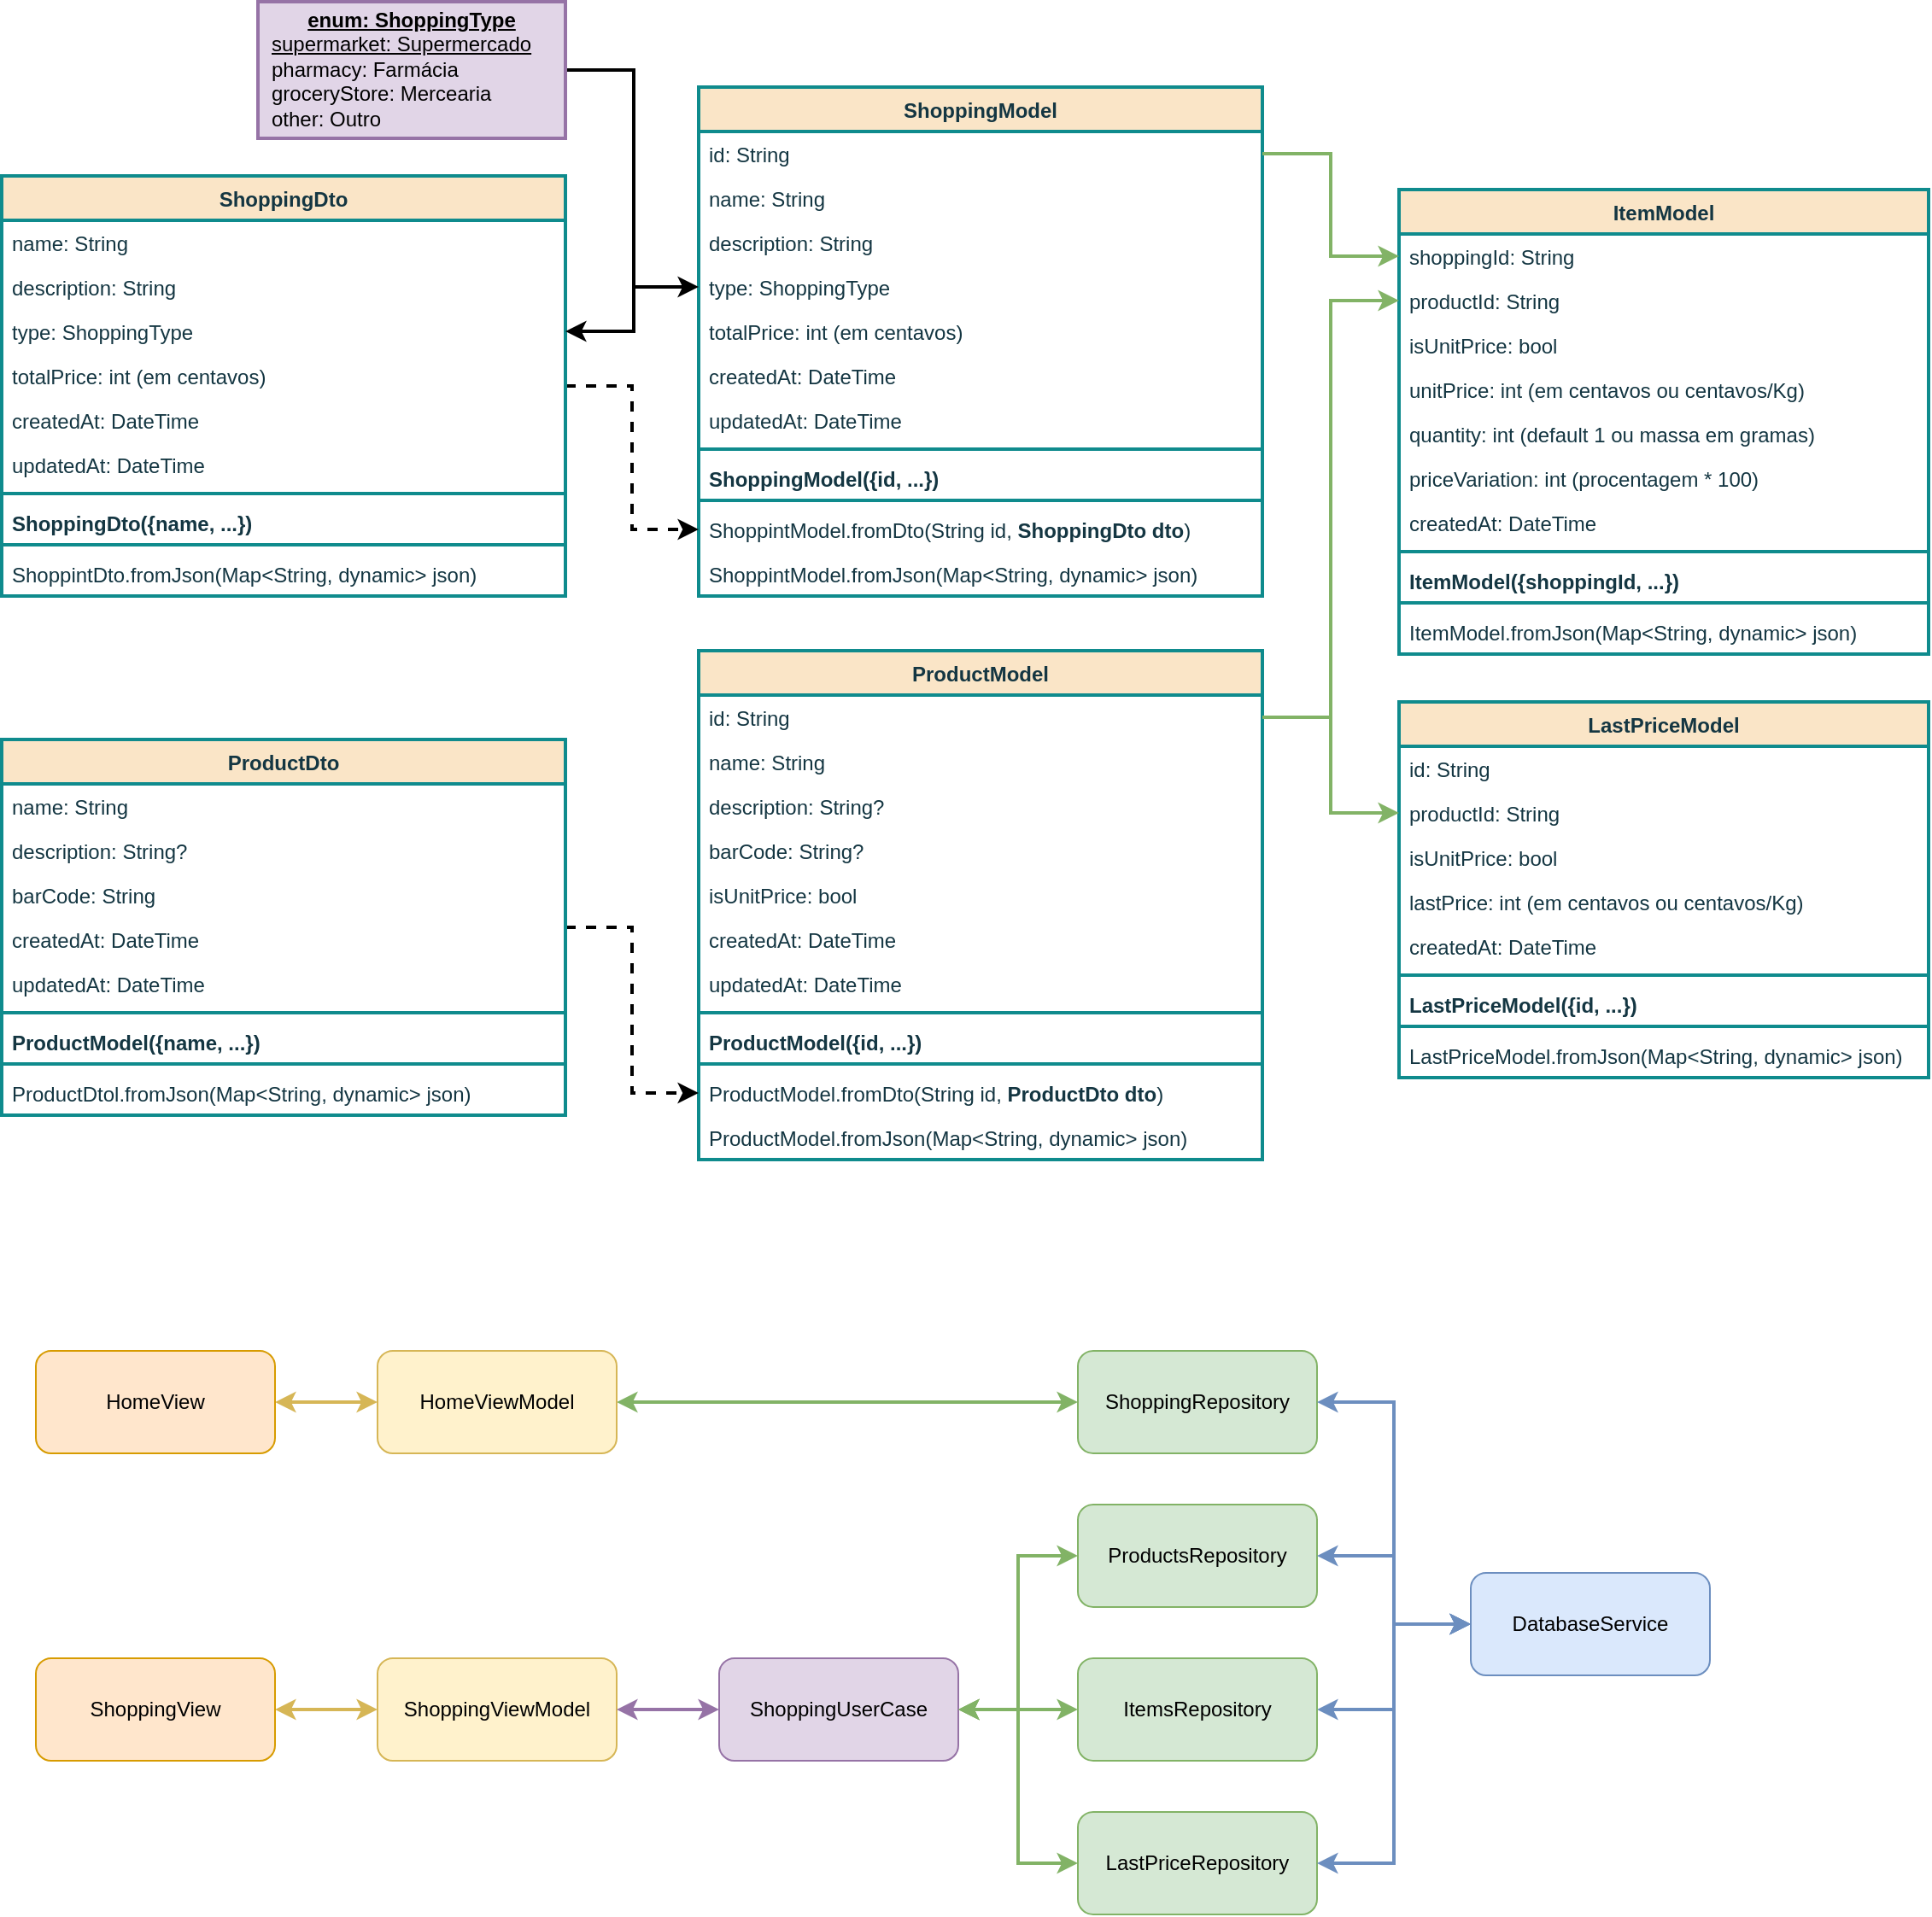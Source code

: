 <mxfile version="26.1.1">
  <diagram id="C5RBs43oDa-KdzZeNtuy" name="Page-1">
    <mxGraphModel dx="1301" dy="623" grid="1" gridSize="10" guides="1" tooltips="1" connect="1" arrows="1" fold="1" page="1" pageScale="1" pageWidth="2336" pageHeight="1654" math="0" shadow="0">
      <root>
        <mxCell id="WIyWlLk6GJQsqaUBKTNV-0" />
        <mxCell id="WIyWlLk6GJQsqaUBKTNV-1" parent="WIyWlLk6GJQsqaUBKTNV-0" />
        <mxCell id="yGnjX18Ffy-fiD3lzH0s-0" value="ShoppingModel" style="swimlane;fontStyle=1;align=center;verticalAlign=top;childLayout=stackLayout;horizontal=1;startSize=26;horizontalStack=0;resizeParent=1;resizeParentMax=0;resizeLast=0;collapsible=1;marginBottom=0;whiteSpace=wrap;html=1;labelBackgroundColor=none;fillColor=#FAE5C7;strokeColor=#0F8B8D;fontColor=#143642;strokeWidth=2;" parent="WIyWlLk6GJQsqaUBKTNV-1" vertex="1">
          <mxGeometry x="448" y="90" width="330" height="298" as="geometry">
            <mxRectangle x="400" y="280" width="120" height="30" as="alternateBounds" />
          </mxGeometry>
        </mxCell>
        <mxCell id="yGnjX18Ffy-fiD3lzH0s-1" value="id: String" style="text;strokeColor=none;fillColor=none;align=left;verticalAlign=top;spacingLeft=4;spacingRight=4;overflow=hidden;rotatable=0;points=[[0,0.5],[1,0.5]];portConstraint=eastwest;whiteSpace=wrap;html=1;labelBackgroundColor=none;fontColor=#143642;" parent="yGnjX18Ffy-fiD3lzH0s-0" vertex="1">
          <mxGeometry y="26" width="330" height="26" as="geometry" />
        </mxCell>
        <mxCell id="yGnjX18Ffy-fiD3lzH0s-2" value="name: String" style="text;strokeColor=none;fillColor=none;align=left;verticalAlign=top;spacingLeft=4;spacingRight=4;overflow=hidden;rotatable=0;points=[[0,0.5],[1,0.5]];portConstraint=eastwest;whiteSpace=wrap;html=1;labelBackgroundColor=none;fontColor=#143642;" parent="yGnjX18Ffy-fiD3lzH0s-0" vertex="1">
          <mxGeometry y="52" width="330" height="26" as="geometry" />
        </mxCell>
        <mxCell id="yGnjX18Ffy-fiD3lzH0s-3" value="description: String" style="text;strokeColor=none;fillColor=none;align=left;verticalAlign=top;spacingLeft=4;spacingRight=4;overflow=hidden;rotatable=0;points=[[0,0.5],[1,0.5]];portConstraint=eastwest;whiteSpace=wrap;html=1;labelBackgroundColor=none;fontColor=#143642;" parent="yGnjX18Ffy-fiD3lzH0s-0" vertex="1">
          <mxGeometry y="78" width="330" height="26" as="geometry" />
        </mxCell>
        <mxCell id="3fTQXvPOQ3stO39uD6o4-11" value="type: ShoppingType" style="text;strokeColor=none;fillColor=none;align=left;verticalAlign=top;spacingLeft=4;spacingRight=4;overflow=hidden;rotatable=0;points=[[0,0.5],[1,0.5]];portConstraint=eastwest;whiteSpace=wrap;html=1;labelBackgroundColor=none;fontColor=#143642;" parent="yGnjX18Ffy-fiD3lzH0s-0" vertex="1">
          <mxGeometry y="104" width="330" height="26" as="geometry" />
        </mxCell>
        <mxCell id="yGnjX18Ffy-fiD3lzH0s-14" value="totalPrice: int (em centavos)" style="text;strokeColor=none;fillColor=none;align=left;verticalAlign=top;spacingLeft=4;spacingRight=4;overflow=hidden;rotatable=0;points=[[0,0.5],[1,0.5]];portConstraint=eastwest;whiteSpace=wrap;html=1;labelBackgroundColor=none;fontColor=#143642;" parent="yGnjX18Ffy-fiD3lzH0s-0" vertex="1">
          <mxGeometry y="130" width="330" height="26" as="geometry" />
        </mxCell>
        <mxCell id="yGnjX18Ffy-fiD3lzH0s-15" value="createdAt: DateTime" style="text;strokeColor=none;fillColor=none;align=left;verticalAlign=top;spacingLeft=4;spacingRight=4;overflow=hidden;rotatable=0;points=[[0,0.5],[1,0.5]];portConstraint=eastwest;whiteSpace=wrap;html=1;labelBackgroundColor=none;fontColor=#143642;" parent="yGnjX18Ffy-fiD3lzH0s-0" vertex="1">
          <mxGeometry y="156" width="330" height="26" as="geometry" />
        </mxCell>
        <mxCell id="yGnjX18Ffy-fiD3lzH0s-13" value="updatedAt: DateTime" style="text;strokeColor=none;fillColor=none;align=left;verticalAlign=top;spacingLeft=4;spacingRight=4;overflow=hidden;rotatable=0;points=[[0,0.5],[1,0.5]];portConstraint=eastwest;whiteSpace=wrap;html=1;labelBackgroundColor=none;fontColor=#143642;" parent="yGnjX18Ffy-fiD3lzH0s-0" vertex="1">
          <mxGeometry y="182" width="330" height="26" as="geometry" />
        </mxCell>
        <mxCell id="yGnjX18Ffy-fiD3lzH0s-4" value="" style="line;strokeWidth=2;fillColor=none;align=left;verticalAlign=middle;spacingTop=-1;spacingLeft=3;spacingRight=3;rotatable=0;labelPosition=right;points=[];portConstraint=eastwest;strokeColor=#0F8B8D;labelBackgroundColor=none;fontColor=#143642;" parent="yGnjX18Ffy-fiD3lzH0s-0" vertex="1">
          <mxGeometry y="208" width="330" height="8" as="geometry" />
        </mxCell>
        <mxCell id="yGnjX18Ffy-fiD3lzH0s-5" value="ShoppingModel({id, ...})" style="text;strokeColor=none;fillColor=none;align=left;verticalAlign=top;spacingLeft=4;spacingRight=4;overflow=hidden;rotatable=0;points=[[0,0.5],[1,0.5]];portConstraint=eastwest;whiteSpace=wrap;html=1;labelBackgroundColor=none;fontColor=#143642;fontStyle=1" parent="yGnjX18Ffy-fiD3lzH0s-0" vertex="1">
          <mxGeometry y="216" width="330" height="22" as="geometry" />
        </mxCell>
        <mxCell id="3fTQXvPOQ3stO39uD6o4-16" value="" style="line;strokeWidth=2;fillColor=none;align=left;verticalAlign=middle;spacingTop=-1;spacingLeft=3;spacingRight=3;rotatable=0;labelPosition=right;points=[];portConstraint=eastwest;strokeColor=#0F8B8D;labelBackgroundColor=none;fontColor=#143642;" parent="yGnjX18Ffy-fiD3lzH0s-0" vertex="1">
          <mxGeometry y="238" width="330" height="8" as="geometry" />
        </mxCell>
        <mxCell id="3fTQXvPOQ3stO39uD6o4-15" value="ShoppintModel.fromDto(String id, &lt;b&gt;ShoppingDto dto&lt;/b&gt;)" style="text;strokeColor=none;fillColor=none;align=left;verticalAlign=top;spacingLeft=4;spacingRight=4;overflow=hidden;rotatable=0;points=[[0,0.5],[1,0.5]];portConstraint=eastwest;whiteSpace=wrap;html=1;labelBackgroundColor=none;fontColor=#143642;" parent="yGnjX18Ffy-fiD3lzH0s-0" vertex="1">
          <mxGeometry y="246" width="330" height="26" as="geometry" />
        </mxCell>
        <mxCell id="3fTQXvPOQ3stO39uD6o4-18" value="ShoppintModel.fromJson(Map&amp;lt;String, dynamic&amp;gt; json)" style="text;strokeColor=none;fillColor=none;align=left;verticalAlign=top;spacingLeft=4;spacingRight=4;overflow=hidden;rotatable=0;points=[[0,0.5],[1,0.5]];portConstraint=eastwest;whiteSpace=wrap;html=1;labelBackgroundColor=none;fontColor=#143642;" parent="yGnjX18Ffy-fiD3lzH0s-0" vertex="1">
          <mxGeometry y="272" width="330" height="26" as="geometry" />
        </mxCell>
        <mxCell id="yGnjX18Ffy-fiD3lzH0s-16" value="ProductModel" style="swimlane;fontStyle=1;align=center;verticalAlign=top;childLayout=stackLayout;horizontal=1;startSize=26;horizontalStack=0;resizeParent=1;resizeParentMax=0;resizeLast=0;collapsible=1;marginBottom=0;whiteSpace=wrap;html=1;labelBackgroundColor=none;fillColor=#FAE5C7;strokeColor=#0F8B8D;fontColor=#143642;strokeWidth=2;" parent="WIyWlLk6GJQsqaUBKTNV-1" vertex="1">
          <mxGeometry x="448" y="420" width="330" height="298" as="geometry">
            <mxRectangle x="400" y="280" width="120" height="30" as="alternateBounds" />
          </mxGeometry>
        </mxCell>
        <mxCell id="yGnjX18Ffy-fiD3lzH0s-17" value="id: String" style="text;strokeColor=none;fillColor=none;align=left;verticalAlign=top;spacingLeft=4;spacingRight=4;overflow=hidden;rotatable=0;points=[[0,0.5],[1,0.5]];portConstraint=eastwest;whiteSpace=wrap;html=1;labelBackgroundColor=none;fontColor=#143642;" parent="yGnjX18Ffy-fiD3lzH0s-16" vertex="1">
          <mxGeometry y="26" width="330" height="26" as="geometry" />
        </mxCell>
        <mxCell id="yGnjX18Ffy-fiD3lzH0s-18" value="name: String" style="text;strokeColor=none;fillColor=none;align=left;verticalAlign=top;spacingLeft=4;spacingRight=4;overflow=hidden;rotatable=0;points=[[0,0.5],[1,0.5]];portConstraint=eastwest;whiteSpace=wrap;html=1;labelBackgroundColor=none;fontColor=#143642;" parent="yGnjX18Ffy-fiD3lzH0s-16" vertex="1">
          <mxGeometry y="52" width="330" height="26" as="geometry" />
        </mxCell>
        <mxCell id="yGnjX18Ffy-fiD3lzH0s-25" value="description: String?" style="text;strokeColor=none;fillColor=none;align=left;verticalAlign=top;spacingLeft=4;spacingRight=4;overflow=hidden;rotatable=0;points=[[0,0.5],[1,0.5]];portConstraint=eastwest;whiteSpace=wrap;html=1;labelBackgroundColor=none;fontColor=#143642;" parent="yGnjX18Ffy-fiD3lzH0s-16" vertex="1">
          <mxGeometry y="78" width="330" height="26" as="geometry" />
        </mxCell>
        <mxCell id="yGnjX18Ffy-fiD3lzH0s-20" value="barCode: String?" style="text;strokeColor=none;fillColor=none;align=left;verticalAlign=top;spacingLeft=4;spacingRight=4;overflow=hidden;rotatable=0;points=[[0,0.5],[1,0.5]];portConstraint=eastwest;whiteSpace=wrap;html=1;labelBackgroundColor=none;fontColor=#143642;" parent="yGnjX18Ffy-fiD3lzH0s-16" vertex="1">
          <mxGeometry y="104" width="330" height="26" as="geometry" />
        </mxCell>
        <mxCell id="SM7ea6qoSSTbtUkmd5gZ-17" value="isUnitPrice: bool" style="text;strokeColor=none;fillColor=none;align=left;verticalAlign=top;spacingLeft=4;spacingRight=4;overflow=hidden;rotatable=0;points=[[0,0.5],[1,0.5]];portConstraint=eastwest;whiteSpace=wrap;html=1;labelBackgroundColor=none;fontColor=#143642;" vertex="1" parent="yGnjX18Ffy-fiD3lzH0s-16">
          <mxGeometry y="130" width="330" height="26" as="geometry" />
        </mxCell>
        <mxCell id="yGnjX18Ffy-fiD3lzH0s-21" value="createdAt: DateTime" style="text;strokeColor=none;fillColor=none;align=left;verticalAlign=top;spacingLeft=4;spacingRight=4;overflow=hidden;rotatable=0;points=[[0,0.5],[1,0.5]];portConstraint=eastwest;whiteSpace=wrap;html=1;labelBackgroundColor=none;fontColor=#143642;" parent="yGnjX18Ffy-fiD3lzH0s-16" vertex="1">
          <mxGeometry y="156" width="330" height="26" as="geometry" />
        </mxCell>
        <mxCell id="yGnjX18Ffy-fiD3lzH0s-22" value="updatedAt: DateTime" style="text;strokeColor=none;fillColor=none;align=left;verticalAlign=top;spacingLeft=4;spacingRight=4;overflow=hidden;rotatable=0;points=[[0,0.5],[1,0.5]];portConstraint=eastwest;whiteSpace=wrap;html=1;labelBackgroundColor=none;fontColor=#143642;" parent="yGnjX18Ffy-fiD3lzH0s-16" vertex="1">
          <mxGeometry y="182" width="330" height="26" as="geometry" />
        </mxCell>
        <mxCell id="yGnjX18Ffy-fiD3lzH0s-23" value="" style="line;strokeWidth=2;fillColor=none;align=left;verticalAlign=middle;spacingTop=-1;spacingLeft=3;spacingRight=3;rotatable=0;labelPosition=right;points=[];portConstraint=eastwest;strokeColor=#0F8B8D;labelBackgroundColor=none;fontColor=#143642;" parent="yGnjX18Ffy-fiD3lzH0s-16" vertex="1">
          <mxGeometry y="208" width="330" height="8" as="geometry" />
        </mxCell>
        <mxCell id="yGnjX18Ffy-fiD3lzH0s-24" value="ProductModel({id, ...})" style="text;strokeColor=none;fillColor=none;align=left;verticalAlign=top;spacingLeft=4;spacingRight=4;overflow=hidden;rotatable=0;points=[[0,0.5],[1,0.5]];portConstraint=eastwest;whiteSpace=wrap;html=1;labelBackgroundColor=none;fontColor=#143642;fontStyle=1" parent="yGnjX18Ffy-fiD3lzH0s-16" vertex="1">
          <mxGeometry y="216" width="330" height="22" as="geometry" />
        </mxCell>
        <mxCell id="3fTQXvPOQ3stO39uD6o4-21" value="" style="line;strokeWidth=2;fillColor=none;align=left;verticalAlign=middle;spacingTop=-1;spacingLeft=3;spacingRight=3;rotatable=0;labelPosition=right;points=[];portConstraint=eastwest;strokeColor=#0F8B8D;labelBackgroundColor=none;fontColor=#143642;" parent="yGnjX18Ffy-fiD3lzH0s-16" vertex="1">
          <mxGeometry y="238" width="330" height="8" as="geometry" />
        </mxCell>
        <mxCell id="3fTQXvPOQ3stO39uD6o4-24" value="ProductModel.fromDto(String id, &lt;b&gt;ProductDto dto&lt;/b&gt;)" style="text;strokeColor=none;fillColor=none;align=left;verticalAlign=top;spacingLeft=4;spacingRight=4;overflow=hidden;rotatable=0;points=[[0,0.5],[1,0.5]];portConstraint=eastwest;whiteSpace=wrap;html=1;labelBackgroundColor=none;fontColor=#143642;" parent="yGnjX18Ffy-fiD3lzH0s-16" vertex="1">
          <mxGeometry y="246" width="330" height="26" as="geometry" />
        </mxCell>
        <mxCell id="3fTQXvPOQ3stO39uD6o4-23" value="ProductModel.fromJson(Map&amp;lt;String, dynamic&amp;gt; json)" style="text;strokeColor=none;fillColor=none;align=left;verticalAlign=top;spacingLeft=4;spacingRight=4;overflow=hidden;rotatable=0;points=[[0,0.5],[1,0.5]];portConstraint=eastwest;whiteSpace=wrap;html=1;labelBackgroundColor=none;fontColor=#143642;" parent="yGnjX18Ffy-fiD3lzH0s-16" vertex="1">
          <mxGeometry y="272" width="330" height="26" as="geometry" />
        </mxCell>
        <mxCell id="yGnjX18Ffy-fiD3lzH0s-33" style="edgeStyle=orthogonalEdgeStyle;rounded=0;orthogonalLoop=1;jettySize=auto;html=1;exitX=0;exitY=0.5;exitDx=0;exitDy=0;startArrow=classic;startFill=1;strokeWidth=2;fillColor=#d5e8d4;strokeColor=#82b366;" parent="WIyWlLk6GJQsqaUBKTNV-1" source="yGnjX18Ffy-fiD3lzH0s-28" target="yGnjX18Ffy-fiD3lzH0s-31" edge="1">
          <mxGeometry relative="1" as="geometry" />
        </mxCell>
        <mxCell id="yGnjX18Ffy-fiD3lzH0s-28" value="ShoppingRepository" style="rounded=1;whiteSpace=wrap;html=1;fillColor=#d5e8d4;strokeColor=#82b366;" parent="WIyWlLk6GJQsqaUBKTNV-1" vertex="1">
          <mxGeometry x="670" y="830" width="140" height="60" as="geometry" />
        </mxCell>
        <mxCell id="yGnjX18Ffy-fiD3lzH0s-30" style="edgeStyle=orthogonalEdgeStyle;rounded=0;orthogonalLoop=1;jettySize=auto;html=1;exitX=0;exitY=0.5;exitDx=0;exitDy=0;strokeWidth=2;fillColor=#dae8fc;strokeColor=#6c8ebf;startArrow=classic;startFill=1;entryX=1;entryY=0.5;entryDx=0;entryDy=0;" parent="WIyWlLk6GJQsqaUBKTNV-1" source="yGnjX18Ffy-fiD3lzH0s-29" target="yGnjX18Ffy-fiD3lzH0s-28" edge="1">
          <mxGeometry relative="1" as="geometry" />
        </mxCell>
        <mxCell id="yGnjX18Ffy-fiD3lzH0s-29" value="DatabaseService" style="rounded=1;whiteSpace=wrap;html=1;fillColor=#dae8fc;strokeColor=#6c8ebf;" parent="WIyWlLk6GJQsqaUBKTNV-1" vertex="1">
          <mxGeometry x="900" y="960" width="140" height="60" as="geometry" />
        </mxCell>
        <mxCell id="yGnjX18Ffy-fiD3lzH0s-34" style="edgeStyle=orthogonalEdgeStyle;rounded=0;orthogonalLoop=1;jettySize=auto;html=1;entryX=1;entryY=0.5;entryDx=0;entryDy=0;fillColor=#fff2cc;strokeColor=#d6b656;startArrow=classic;startFill=1;strokeWidth=2;" parent="WIyWlLk6GJQsqaUBKTNV-1" source="yGnjX18Ffy-fiD3lzH0s-31" target="yGnjX18Ffy-fiD3lzH0s-32" edge="1">
          <mxGeometry relative="1" as="geometry" />
        </mxCell>
        <mxCell id="yGnjX18Ffy-fiD3lzH0s-31" value="HomeViewModel" style="rounded=1;whiteSpace=wrap;html=1;fillColor=#fff2cc;strokeColor=#d6b656;" parent="WIyWlLk6GJQsqaUBKTNV-1" vertex="1">
          <mxGeometry x="260" y="830" width="140" height="60" as="geometry" />
        </mxCell>
        <mxCell id="yGnjX18Ffy-fiD3lzH0s-32" value="HomeView" style="rounded=1;whiteSpace=wrap;html=1;fillColor=#ffe6cc;strokeColor=#d79b00;" parent="WIyWlLk6GJQsqaUBKTNV-1" vertex="1">
          <mxGeometry x="60" y="830" width="140" height="60" as="geometry" />
        </mxCell>
        <mxCell id="3fTQXvPOQ3stO39uD6o4-38" style="edgeStyle=orthogonalEdgeStyle;rounded=0;orthogonalLoop=1;jettySize=auto;html=1;entryX=0;entryY=0.5;entryDx=0;entryDy=0;strokeWidth=2;dashed=1;" parent="WIyWlLk6GJQsqaUBKTNV-1" source="3fTQXvPOQ3stO39uD6o4-0" target="3fTQXvPOQ3stO39uD6o4-15" edge="1">
          <mxGeometry relative="1" as="geometry" />
        </mxCell>
        <mxCell id="3fTQXvPOQ3stO39uD6o4-0" value="ShoppingDto" style="swimlane;fontStyle=1;align=center;verticalAlign=top;childLayout=stackLayout;horizontal=1;startSize=26;horizontalStack=0;resizeParent=1;resizeParentMax=0;resizeLast=0;collapsible=1;marginBottom=0;whiteSpace=wrap;html=1;labelBackgroundColor=none;fillColor=#FAE5C7;strokeColor=#0F8B8D;fontColor=#143642;strokeWidth=2;" parent="WIyWlLk6GJQsqaUBKTNV-1" vertex="1">
          <mxGeometry x="40" y="142" width="330" height="246" as="geometry">
            <mxRectangle x="400" y="280" width="120" height="30" as="alternateBounds" />
          </mxGeometry>
        </mxCell>
        <mxCell id="3fTQXvPOQ3stO39uD6o4-2" value="name: String" style="text;strokeColor=none;fillColor=none;align=left;verticalAlign=top;spacingLeft=4;spacingRight=4;overflow=hidden;rotatable=0;points=[[0,0.5],[1,0.5]];portConstraint=eastwest;whiteSpace=wrap;html=1;labelBackgroundColor=none;fontColor=#143642;" parent="3fTQXvPOQ3stO39uD6o4-0" vertex="1">
          <mxGeometry y="26" width="330" height="26" as="geometry" />
        </mxCell>
        <mxCell id="3fTQXvPOQ3stO39uD6o4-3" value="description: String" style="text;strokeColor=none;fillColor=none;align=left;verticalAlign=top;spacingLeft=4;spacingRight=4;overflow=hidden;rotatable=0;points=[[0,0.5],[1,0.5]];portConstraint=eastwest;whiteSpace=wrap;html=1;labelBackgroundColor=none;fontColor=#143642;" parent="3fTQXvPOQ3stO39uD6o4-0" vertex="1">
          <mxGeometry y="52" width="330" height="26" as="geometry" />
        </mxCell>
        <mxCell id="3fTQXvPOQ3stO39uD6o4-12" value="type: ShoppingType" style="text;strokeColor=none;fillColor=none;align=left;verticalAlign=top;spacingLeft=4;spacingRight=4;overflow=hidden;rotatable=0;points=[[0,0.5],[1,0.5]];portConstraint=eastwest;whiteSpace=wrap;html=1;labelBackgroundColor=none;fontColor=#143642;" parent="3fTQXvPOQ3stO39uD6o4-0" vertex="1">
          <mxGeometry y="78" width="330" height="26" as="geometry" />
        </mxCell>
        <mxCell id="3fTQXvPOQ3stO39uD6o4-4" value="totalPrice: int (em centavos)" style="text;strokeColor=none;fillColor=none;align=left;verticalAlign=top;spacingLeft=4;spacingRight=4;overflow=hidden;rotatable=0;points=[[0,0.5],[1,0.5]];portConstraint=eastwest;whiteSpace=wrap;html=1;labelBackgroundColor=none;fontColor=#143642;" parent="3fTQXvPOQ3stO39uD6o4-0" vertex="1">
          <mxGeometry y="104" width="330" height="26" as="geometry" />
        </mxCell>
        <mxCell id="3fTQXvPOQ3stO39uD6o4-5" value="createdAt: DateTime" style="text;strokeColor=none;fillColor=none;align=left;verticalAlign=top;spacingLeft=4;spacingRight=4;overflow=hidden;rotatable=0;points=[[0,0.5],[1,0.5]];portConstraint=eastwest;whiteSpace=wrap;html=1;labelBackgroundColor=none;fontColor=#143642;" parent="3fTQXvPOQ3stO39uD6o4-0" vertex="1">
          <mxGeometry y="130" width="330" height="26" as="geometry" />
        </mxCell>
        <mxCell id="3fTQXvPOQ3stO39uD6o4-6" value="updatedAt: DateTime" style="text;strokeColor=none;fillColor=none;align=left;verticalAlign=top;spacingLeft=4;spacingRight=4;overflow=hidden;rotatable=0;points=[[0,0.5],[1,0.5]];portConstraint=eastwest;whiteSpace=wrap;html=1;labelBackgroundColor=none;fontColor=#143642;" parent="3fTQXvPOQ3stO39uD6o4-0" vertex="1">
          <mxGeometry y="156" width="330" height="26" as="geometry" />
        </mxCell>
        <mxCell id="3fTQXvPOQ3stO39uD6o4-7" value="" style="line;strokeWidth=2;fillColor=none;align=left;verticalAlign=middle;spacingTop=-1;spacingLeft=3;spacingRight=3;rotatable=0;labelPosition=right;points=[];portConstraint=eastwest;strokeColor=#0F8B8D;labelBackgroundColor=none;fontColor=#143642;" parent="3fTQXvPOQ3stO39uD6o4-0" vertex="1">
          <mxGeometry y="182" width="330" height="8" as="geometry" />
        </mxCell>
        <mxCell id="3fTQXvPOQ3stO39uD6o4-8" value="ShoppingDto({name, ...})" style="text;strokeColor=none;fillColor=none;align=left;verticalAlign=top;spacingLeft=4;spacingRight=4;overflow=hidden;rotatable=0;points=[[0,0.5],[1,0.5]];portConstraint=eastwest;whiteSpace=wrap;html=1;labelBackgroundColor=none;fontColor=#143642;fontStyle=1" parent="3fTQXvPOQ3stO39uD6o4-0" vertex="1">
          <mxGeometry y="190" width="330" height="22" as="geometry" />
        </mxCell>
        <mxCell id="3fTQXvPOQ3stO39uD6o4-20" value="" style="line;strokeWidth=2;fillColor=none;align=left;verticalAlign=middle;spacingTop=-1;spacingLeft=3;spacingRight=3;rotatable=0;labelPosition=right;points=[];portConstraint=eastwest;strokeColor=#0F8B8D;labelBackgroundColor=none;fontColor=#143642;" parent="3fTQXvPOQ3stO39uD6o4-0" vertex="1">
          <mxGeometry y="212" width="330" height="8" as="geometry" />
        </mxCell>
        <mxCell id="3fTQXvPOQ3stO39uD6o4-19" value="ShoppintDto.fromJson(Map&amp;lt;String, dynamic&amp;gt; json)" style="text;strokeColor=none;fillColor=none;align=left;verticalAlign=top;spacingLeft=4;spacingRight=4;overflow=hidden;rotatable=0;points=[[0,0.5],[1,0.5]];portConstraint=eastwest;whiteSpace=wrap;html=1;labelBackgroundColor=none;fontColor=#143642;" parent="3fTQXvPOQ3stO39uD6o4-0" vertex="1">
          <mxGeometry y="220" width="330" height="26" as="geometry" />
        </mxCell>
        <mxCell id="3fTQXvPOQ3stO39uD6o4-13" style="edgeStyle=orthogonalEdgeStyle;rounded=0;orthogonalLoop=1;jettySize=auto;html=1;strokeWidth=2;exitX=1;exitY=0.5;exitDx=0;exitDy=0;" parent="WIyWlLk6GJQsqaUBKTNV-1" source="3fTQXvPOQ3stO39uD6o4-10" target="3fTQXvPOQ3stO39uD6o4-11" edge="1">
          <mxGeometry relative="1" as="geometry">
            <Array as="points">
              <mxPoint x="410" y="80" />
              <mxPoint x="410" y="207" />
            </Array>
          </mxGeometry>
        </mxCell>
        <mxCell id="3fTQXvPOQ3stO39uD6o4-14" style="edgeStyle=orthogonalEdgeStyle;rounded=0;orthogonalLoop=1;jettySize=auto;html=1;exitX=1;exitY=0.5;exitDx=0;exitDy=0;strokeWidth=2;" parent="WIyWlLk6GJQsqaUBKTNV-1" source="3fTQXvPOQ3stO39uD6o4-10" target="3fTQXvPOQ3stO39uD6o4-12" edge="1">
          <mxGeometry relative="1" as="geometry">
            <Array as="points">
              <mxPoint x="410" y="80" />
              <mxPoint x="410" y="233" />
            </Array>
          </mxGeometry>
        </mxCell>
        <mxCell id="3fTQXvPOQ3stO39uD6o4-10" value="&lt;p style=&quot;margin:0px;margin-top:4px;text-align:center;text-decoration:underline;&quot;&gt;&lt;b&gt;enum: ShoppingType&lt;/b&gt;&lt;/p&gt;&lt;p style=&quot;margin:0px;margin-left:8px;&quot;&gt;&lt;u style=&quot;background-color: transparent; color: light-dark(rgb(0, 0, 0), rgb(255, 255, 255));&quot;&gt;supermarket: Supermercado&lt;/u&gt;&lt;/p&gt;&lt;p style=&quot;margin:0px;margin-left:8px;&quot;&gt;pharmacy: Farmácia&lt;/p&gt;&lt;p style=&quot;margin:0px;margin-left:8px;&quot;&gt;groceryStore: Mercearia&lt;/p&gt;&lt;p style=&quot;margin:0px;margin-left:8px;&quot;&gt;other: Outro&lt;/p&gt;" style="verticalAlign=top;align=left;overflow=fill;html=1;whiteSpace=wrap;fillColor=#e1d5e7;strokeColor=#9673a6;strokeWidth=2;" parent="WIyWlLk6GJQsqaUBKTNV-1" vertex="1">
          <mxGeometry x="190" y="40" width="180" height="80" as="geometry" />
        </mxCell>
        <mxCell id="3fTQXvPOQ3stO39uD6o4-37" style="edgeStyle=orthogonalEdgeStyle;rounded=0;orthogonalLoop=1;jettySize=auto;html=1;entryX=0;entryY=0.5;entryDx=0;entryDy=0;strokeWidth=2;dashed=1;" parent="WIyWlLk6GJQsqaUBKTNV-1" source="3fTQXvPOQ3stO39uD6o4-25" target="3fTQXvPOQ3stO39uD6o4-24" edge="1">
          <mxGeometry relative="1" as="geometry" />
        </mxCell>
        <mxCell id="3fTQXvPOQ3stO39uD6o4-25" value="ProductDto" style="swimlane;fontStyle=1;align=center;verticalAlign=top;childLayout=stackLayout;horizontal=1;startSize=26;horizontalStack=0;resizeParent=1;resizeParentMax=0;resizeLast=0;collapsible=1;marginBottom=0;whiteSpace=wrap;html=1;labelBackgroundColor=none;fillColor=#FAE5C7;strokeColor=#0F8B8D;fontColor=#143642;strokeWidth=2;" parent="WIyWlLk6GJQsqaUBKTNV-1" vertex="1">
          <mxGeometry x="40" y="472" width="330" height="220" as="geometry">
            <mxRectangle x="400" y="280" width="120" height="30" as="alternateBounds" />
          </mxGeometry>
        </mxCell>
        <mxCell id="3fTQXvPOQ3stO39uD6o4-27" value="name: String" style="text;strokeColor=none;fillColor=none;align=left;verticalAlign=top;spacingLeft=4;spacingRight=4;overflow=hidden;rotatable=0;points=[[0,0.5],[1,0.5]];portConstraint=eastwest;whiteSpace=wrap;html=1;labelBackgroundColor=none;fontColor=#143642;" parent="3fTQXvPOQ3stO39uD6o4-25" vertex="1">
          <mxGeometry y="26" width="330" height="26" as="geometry" />
        </mxCell>
        <mxCell id="3fTQXvPOQ3stO39uD6o4-28" value="description: String?" style="text;strokeColor=none;fillColor=none;align=left;verticalAlign=top;spacingLeft=4;spacingRight=4;overflow=hidden;rotatable=0;points=[[0,0.5],[1,0.5]];portConstraint=eastwest;whiteSpace=wrap;html=1;labelBackgroundColor=none;fontColor=#143642;" parent="3fTQXvPOQ3stO39uD6o4-25" vertex="1">
          <mxGeometry y="52" width="330" height="26" as="geometry" />
        </mxCell>
        <mxCell id="3fTQXvPOQ3stO39uD6o4-29" value="barCode: String" style="text;strokeColor=none;fillColor=none;align=left;verticalAlign=top;spacingLeft=4;spacingRight=4;overflow=hidden;rotatable=0;points=[[0,0.5],[1,0.5]];portConstraint=eastwest;whiteSpace=wrap;html=1;labelBackgroundColor=none;fontColor=#143642;" parent="3fTQXvPOQ3stO39uD6o4-25" vertex="1">
          <mxGeometry y="78" width="330" height="26" as="geometry" />
        </mxCell>
        <mxCell id="3fTQXvPOQ3stO39uD6o4-30" value="createdAt: DateTime" style="text;strokeColor=none;fillColor=none;align=left;verticalAlign=top;spacingLeft=4;spacingRight=4;overflow=hidden;rotatable=0;points=[[0,0.5],[1,0.5]];portConstraint=eastwest;whiteSpace=wrap;html=1;labelBackgroundColor=none;fontColor=#143642;" parent="3fTQXvPOQ3stO39uD6o4-25" vertex="1">
          <mxGeometry y="104" width="330" height="26" as="geometry" />
        </mxCell>
        <mxCell id="3fTQXvPOQ3stO39uD6o4-31" value="updatedAt: DateTime" style="text;strokeColor=none;fillColor=none;align=left;verticalAlign=top;spacingLeft=4;spacingRight=4;overflow=hidden;rotatable=0;points=[[0,0.5],[1,0.5]];portConstraint=eastwest;whiteSpace=wrap;html=1;labelBackgroundColor=none;fontColor=#143642;" parent="3fTQXvPOQ3stO39uD6o4-25" vertex="1">
          <mxGeometry y="130" width="330" height="26" as="geometry" />
        </mxCell>
        <mxCell id="3fTQXvPOQ3stO39uD6o4-32" value="" style="line;strokeWidth=2;fillColor=none;align=left;verticalAlign=middle;spacingTop=-1;spacingLeft=3;spacingRight=3;rotatable=0;labelPosition=right;points=[];portConstraint=eastwest;strokeColor=#0F8B8D;labelBackgroundColor=none;fontColor=#143642;" parent="3fTQXvPOQ3stO39uD6o4-25" vertex="1">
          <mxGeometry y="156" width="330" height="8" as="geometry" />
        </mxCell>
        <mxCell id="3fTQXvPOQ3stO39uD6o4-33" value="ProductModel({name, ...})" style="text;strokeColor=none;fillColor=none;align=left;verticalAlign=top;spacingLeft=4;spacingRight=4;overflow=hidden;rotatable=0;points=[[0,0.5],[1,0.5]];portConstraint=eastwest;whiteSpace=wrap;html=1;labelBackgroundColor=none;fontColor=#143642;fontStyle=1" parent="3fTQXvPOQ3stO39uD6o4-25" vertex="1">
          <mxGeometry y="164" width="330" height="22" as="geometry" />
        </mxCell>
        <mxCell id="3fTQXvPOQ3stO39uD6o4-34" value="" style="line;strokeWidth=2;fillColor=none;align=left;verticalAlign=middle;spacingTop=-1;spacingLeft=3;spacingRight=3;rotatable=0;labelPosition=right;points=[];portConstraint=eastwest;strokeColor=#0F8B8D;labelBackgroundColor=none;fontColor=#143642;" parent="3fTQXvPOQ3stO39uD6o4-25" vertex="1">
          <mxGeometry y="186" width="330" height="8" as="geometry" />
        </mxCell>
        <mxCell id="3fTQXvPOQ3stO39uD6o4-36" value="ProductDtol.fromJson(Map&amp;lt;String, dynamic&amp;gt; json)" style="text;strokeColor=none;fillColor=none;align=left;verticalAlign=top;spacingLeft=4;spacingRight=4;overflow=hidden;rotatable=0;points=[[0,0.5],[1,0.5]];portConstraint=eastwest;whiteSpace=wrap;html=1;labelBackgroundColor=none;fontColor=#143642;" parent="3fTQXvPOQ3stO39uD6o4-25" vertex="1">
          <mxGeometry y="194" width="330" height="26" as="geometry" />
        </mxCell>
        <mxCell id="3fTQXvPOQ3stO39uD6o4-39" value="ItemModel" style="swimlane;fontStyle=1;align=center;verticalAlign=top;childLayout=stackLayout;horizontal=1;startSize=26;horizontalStack=0;resizeParent=1;resizeParentMax=0;resizeLast=0;collapsible=1;marginBottom=0;whiteSpace=wrap;html=1;labelBackgroundColor=none;fillColor=#FAE5C7;strokeColor=#0F8B8D;fontColor=#143642;strokeWidth=2;" parent="WIyWlLk6GJQsqaUBKTNV-1" vertex="1">
          <mxGeometry x="858" y="150" width="310" height="272" as="geometry">
            <mxRectangle x="400" y="280" width="120" height="30" as="alternateBounds" />
          </mxGeometry>
        </mxCell>
        <mxCell id="3fTQXvPOQ3stO39uD6o4-41" value="shoppingId: String" style="text;strokeColor=none;fillColor=none;align=left;verticalAlign=top;spacingLeft=4;spacingRight=4;overflow=hidden;rotatable=0;points=[[0,0.5],[1,0.5]];portConstraint=eastwest;whiteSpace=wrap;html=1;labelBackgroundColor=none;fontColor=#143642;" parent="3fTQXvPOQ3stO39uD6o4-39" vertex="1">
          <mxGeometry y="26" width="310" height="26" as="geometry" />
        </mxCell>
        <mxCell id="3fTQXvPOQ3stO39uD6o4-40" value="productId: String" style="text;strokeColor=none;fillColor=none;align=left;verticalAlign=top;spacingLeft=4;spacingRight=4;overflow=hidden;rotatable=0;points=[[0,0.5],[1,0.5]];portConstraint=eastwest;whiteSpace=wrap;html=1;labelBackgroundColor=none;fontColor=#143642;" parent="3fTQXvPOQ3stO39uD6o4-39" vertex="1">
          <mxGeometry y="52" width="310" height="26" as="geometry" />
        </mxCell>
        <mxCell id="SM7ea6qoSSTbtUkmd5gZ-0" value="isUnitPrice: bool" style="text;strokeColor=none;fillColor=none;align=left;verticalAlign=top;spacingLeft=4;spacingRight=4;overflow=hidden;rotatable=0;points=[[0,0.5],[1,0.5]];portConstraint=eastwest;whiteSpace=wrap;html=1;labelBackgroundColor=none;fontColor=#143642;" vertex="1" parent="3fTQXvPOQ3stO39uD6o4-39">
          <mxGeometry y="78" width="310" height="26" as="geometry" />
        </mxCell>
        <mxCell id="3fTQXvPOQ3stO39uD6o4-44" value="unitPrice: int (em centavos ou centavos/Kg)" style="text;strokeColor=none;fillColor=none;align=left;verticalAlign=top;spacingLeft=4;spacingRight=4;overflow=hidden;rotatable=0;points=[[0,0.5],[1,0.5]];portConstraint=eastwest;whiteSpace=wrap;html=1;labelBackgroundColor=none;fontColor=#143642;" parent="3fTQXvPOQ3stO39uD6o4-39" vertex="1">
          <mxGeometry y="104" width="310" height="26" as="geometry" />
        </mxCell>
        <mxCell id="3fTQXvPOQ3stO39uD6o4-45" value="quantity: int (default 1 ou massa em gramas)" style="text;strokeColor=none;fillColor=none;align=left;verticalAlign=top;spacingLeft=4;spacingRight=4;overflow=hidden;rotatable=0;points=[[0,0.5],[1,0.5]];portConstraint=eastwest;whiteSpace=wrap;html=1;labelBackgroundColor=none;fontColor=#143642;" parent="3fTQXvPOQ3stO39uD6o4-39" vertex="1">
          <mxGeometry y="130" width="310" height="26" as="geometry" />
        </mxCell>
        <mxCell id="SM7ea6qoSSTbtUkmd5gZ-18" value="priceVariation: int (procentagem * 100)" style="text;strokeColor=none;fillColor=none;align=left;verticalAlign=top;spacingLeft=4;spacingRight=4;overflow=hidden;rotatable=0;points=[[0,0.5],[1,0.5]];portConstraint=eastwest;whiteSpace=wrap;html=1;labelBackgroundColor=none;fontColor=#143642;" vertex="1" parent="3fTQXvPOQ3stO39uD6o4-39">
          <mxGeometry y="156" width="310" height="26" as="geometry" />
        </mxCell>
        <mxCell id="SM7ea6qoSSTbtUkmd5gZ-16" value="createdAt: DateTime" style="text;strokeColor=none;fillColor=none;align=left;verticalAlign=top;spacingLeft=4;spacingRight=4;overflow=hidden;rotatable=0;points=[[0,0.5],[1,0.5]];portConstraint=eastwest;whiteSpace=wrap;html=1;labelBackgroundColor=none;fontColor=#143642;" vertex="1" parent="3fTQXvPOQ3stO39uD6o4-39">
          <mxGeometry y="182" width="310" height="26" as="geometry" />
        </mxCell>
        <mxCell id="3fTQXvPOQ3stO39uD6o4-47" value="" style="line;strokeWidth=2;fillColor=none;align=left;verticalAlign=middle;spacingTop=-1;spacingLeft=3;spacingRight=3;rotatable=0;labelPosition=right;points=[];portConstraint=eastwest;strokeColor=#0F8B8D;labelBackgroundColor=none;fontColor=#143642;" parent="3fTQXvPOQ3stO39uD6o4-39" vertex="1">
          <mxGeometry y="208" width="310" height="8" as="geometry" />
        </mxCell>
        <mxCell id="3fTQXvPOQ3stO39uD6o4-48" value="ItemModel({shoppingId, ...})" style="text;strokeColor=none;fillColor=none;align=left;verticalAlign=top;spacingLeft=4;spacingRight=4;overflow=hidden;rotatable=0;points=[[0,0.5],[1,0.5]];portConstraint=eastwest;whiteSpace=wrap;html=1;labelBackgroundColor=none;fontColor=#143642;fontStyle=1" parent="3fTQXvPOQ3stO39uD6o4-39" vertex="1">
          <mxGeometry y="216" width="310" height="22" as="geometry" />
        </mxCell>
        <mxCell id="3fTQXvPOQ3stO39uD6o4-49" value="" style="line;strokeWidth=2;fillColor=none;align=left;verticalAlign=middle;spacingTop=-1;spacingLeft=3;spacingRight=3;rotatable=0;labelPosition=right;points=[];portConstraint=eastwest;strokeColor=#0F8B8D;labelBackgroundColor=none;fontColor=#143642;" parent="3fTQXvPOQ3stO39uD6o4-39" vertex="1">
          <mxGeometry y="238" width="310" height="8" as="geometry" />
        </mxCell>
        <mxCell id="3fTQXvPOQ3stO39uD6o4-51" value="ItemModel.fromJson(Map&amp;lt;String, dynamic&amp;gt; json)" style="text;strokeColor=none;fillColor=none;align=left;verticalAlign=top;spacingLeft=4;spacingRight=4;overflow=hidden;rotatable=0;points=[[0,0.5],[1,0.5]];portConstraint=eastwest;whiteSpace=wrap;html=1;labelBackgroundColor=none;fontColor=#143642;" parent="3fTQXvPOQ3stO39uD6o4-39" vertex="1">
          <mxGeometry y="246" width="310" height="26" as="geometry" />
        </mxCell>
        <mxCell id="3fTQXvPOQ3stO39uD6o4-53" style="edgeStyle=orthogonalEdgeStyle;rounded=0;orthogonalLoop=1;jettySize=auto;html=1;startArrow=classic;startFill=1;strokeWidth=2;fillColor=#d5e8d4;strokeColor=#82b366;entryX=1;entryY=0.5;entryDx=0;entryDy=0;exitX=0;exitY=0.5;exitDx=0;exitDy=0;" parent="WIyWlLk6GJQsqaUBKTNV-1" source="3fTQXvPOQ3stO39uD6o4-54" target="3fTQXvPOQ3stO39uD6o4-63" edge="1">
          <mxGeometry relative="1" as="geometry">
            <mxPoint x="310" y="1170" as="sourcePoint" />
          </mxGeometry>
        </mxCell>
        <mxCell id="3fTQXvPOQ3stO39uD6o4-54" value="ProductsRepository" style="rounded=1;whiteSpace=wrap;html=1;fillColor=#d5e8d4;strokeColor=#82b366;" parent="WIyWlLk6GJQsqaUBKTNV-1" vertex="1">
          <mxGeometry x="670" y="920" width="140" height="60" as="geometry" />
        </mxCell>
        <mxCell id="3fTQXvPOQ3stO39uD6o4-55" style="edgeStyle=orthogonalEdgeStyle;rounded=0;orthogonalLoop=1;jettySize=auto;html=1;exitX=0;exitY=0.5;exitDx=0;exitDy=0;strokeWidth=2;fillColor=#dae8fc;strokeColor=#6c8ebf;startArrow=classic;startFill=1;entryX=1;entryY=0.5;entryDx=0;entryDy=0;" parent="WIyWlLk6GJQsqaUBKTNV-1" source="yGnjX18Ffy-fiD3lzH0s-29" target="3fTQXvPOQ3stO39uD6o4-54" edge="1">
          <mxGeometry relative="1" as="geometry" />
        </mxCell>
        <mxCell id="3fTQXvPOQ3stO39uD6o4-57" style="edgeStyle=orthogonalEdgeStyle;rounded=0;orthogonalLoop=1;jettySize=auto;html=1;entryX=1;entryY=0.5;entryDx=0;entryDy=0;fillColor=#fff2cc;strokeColor=#d6b656;startArrow=classic;startFill=1;strokeWidth=2;" parent="WIyWlLk6GJQsqaUBKTNV-1" source="3fTQXvPOQ3stO39uD6o4-58" target="3fTQXvPOQ3stO39uD6o4-59" edge="1">
          <mxGeometry relative="1" as="geometry" />
        </mxCell>
        <mxCell id="3fTQXvPOQ3stO39uD6o4-58" value="ShoppingViewModel" style="rounded=1;whiteSpace=wrap;html=1;fillColor=#fff2cc;strokeColor=#d6b656;" parent="WIyWlLk6GJQsqaUBKTNV-1" vertex="1">
          <mxGeometry x="260" y="1010" width="140" height="60" as="geometry" />
        </mxCell>
        <mxCell id="3fTQXvPOQ3stO39uD6o4-59" value="ShoppingView" style="rounded=1;whiteSpace=wrap;html=1;fillColor=#ffe6cc;strokeColor=#d79b00;" parent="WIyWlLk6GJQsqaUBKTNV-1" vertex="1">
          <mxGeometry x="60" y="1010" width="140" height="60" as="geometry" />
        </mxCell>
        <mxCell id="3fTQXvPOQ3stO39uD6o4-62" style="edgeStyle=orthogonalEdgeStyle;rounded=0;orthogonalLoop=1;jettySize=auto;html=1;fillColor=#dae8fc;strokeColor=#6c8ebf;strokeWidth=2;startArrow=classic;startFill=1;entryX=0;entryY=0.5;entryDx=0;entryDy=0;" parent="WIyWlLk6GJQsqaUBKTNV-1" source="3fTQXvPOQ3stO39uD6o4-61" target="yGnjX18Ffy-fiD3lzH0s-29" edge="1">
          <mxGeometry relative="1" as="geometry">
            <mxPoint x="950" y="890" as="targetPoint" />
          </mxGeometry>
        </mxCell>
        <mxCell id="3fTQXvPOQ3stO39uD6o4-61" value="ItemsRepository" style="rounded=1;whiteSpace=wrap;html=1;fillColor=#d5e8d4;strokeColor=#82b366;" parent="WIyWlLk6GJQsqaUBKTNV-1" vertex="1">
          <mxGeometry x="670" y="1010" width="140" height="60" as="geometry" />
        </mxCell>
        <mxCell id="3fTQXvPOQ3stO39uD6o4-65" style="edgeStyle=orthogonalEdgeStyle;rounded=0;orthogonalLoop=1;jettySize=auto;html=1;entryX=1;entryY=0.5;entryDx=0;entryDy=0;fillColor=#e1d5e7;strokeColor=#9673a6;startArrow=classic;startFill=1;strokeWidth=2;" parent="WIyWlLk6GJQsqaUBKTNV-1" source="3fTQXvPOQ3stO39uD6o4-63" target="3fTQXvPOQ3stO39uD6o4-58" edge="1">
          <mxGeometry relative="1" as="geometry" />
        </mxCell>
        <mxCell id="3fTQXvPOQ3stO39uD6o4-63" value="ShoppingUserCase" style="rounded=1;whiteSpace=wrap;html=1;fillColor=#e1d5e7;strokeColor=#9673a6;" parent="WIyWlLk6GJQsqaUBKTNV-1" vertex="1">
          <mxGeometry x="460" y="1010" width="140" height="60" as="geometry" />
        </mxCell>
        <mxCell id="3fTQXvPOQ3stO39uD6o4-64" style="edgeStyle=orthogonalEdgeStyle;rounded=0;orthogonalLoop=1;jettySize=auto;html=1;startArrow=classic;startFill=1;strokeWidth=2;fillColor=#d5e8d4;strokeColor=#82b366;entryX=1;entryY=0.5;entryDx=0;entryDy=0;" parent="WIyWlLk6GJQsqaUBKTNV-1" source="3fTQXvPOQ3stO39uD6o4-61" target="3fTQXvPOQ3stO39uD6o4-63" edge="1">
          <mxGeometry relative="1" as="geometry">
            <mxPoint x="680" y="1030" as="sourcePoint" />
            <mxPoint x="610" y="1030" as="targetPoint" />
          </mxGeometry>
        </mxCell>
        <mxCell id="3fTQXvPOQ3stO39uD6o4-52" style="edgeStyle=orthogonalEdgeStyle;rounded=0;orthogonalLoop=1;jettySize=auto;html=1;strokeWidth=2;fillColor=#d5e8d4;strokeColor=#82b366;exitX=1;exitY=0.5;exitDx=0;exitDy=0;" parent="WIyWlLk6GJQsqaUBKTNV-1" source="yGnjX18Ffy-fiD3lzH0s-17" target="3fTQXvPOQ3stO39uD6o4-40" edge="1">
          <mxGeometry relative="1" as="geometry" />
        </mxCell>
        <mxCell id="yGnjX18Ffy-fiD3lzH0s-27" style="edgeStyle=orthogonalEdgeStyle;rounded=0;orthogonalLoop=1;jettySize=auto;html=1;strokeWidth=2;fillColor=#d5e8d4;strokeColor=#82b366;entryX=0;entryY=0.5;entryDx=0;entryDy=0;" parent="WIyWlLk6GJQsqaUBKTNV-1" source="yGnjX18Ffy-fiD3lzH0s-1" target="3fTQXvPOQ3stO39uD6o4-41" edge="1">
          <mxGeometry relative="1" as="geometry">
            <mxPoint x="528" y="100" as="targetPoint" />
          </mxGeometry>
        </mxCell>
        <mxCell id="SM7ea6qoSSTbtUkmd5gZ-3" value="LastPriceModel" style="swimlane;fontStyle=1;align=center;verticalAlign=top;childLayout=stackLayout;horizontal=1;startSize=26;horizontalStack=0;resizeParent=1;resizeParentMax=0;resizeLast=0;collapsible=1;marginBottom=0;whiteSpace=wrap;html=1;labelBackgroundColor=none;fillColor=#FAE5C7;strokeColor=#0F8B8D;fontColor=#143642;strokeWidth=2;" vertex="1" parent="WIyWlLk6GJQsqaUBKTNV-1">
          <mxGeometry x="858" y="450" width="310" height="220" as="geometry">
            <mxRectangle x="400" y="280" width="120" height="30" as="alternateBounds" />
          </mxGeometry>
        </mxCell>
        <mxCell id="SM7ea6qoSSTbtUkmd5gZ-15" value="id: String" style="text;strokeColor=none;fillColor=none;align=left;verticalAlign=top;spacingLeft=4;spacingRight=4;overflow=hidden;rotatable=0;points=[[0,0.5],[1,0.5]];portConstraint=eastwest;whiteSpace=wrap;html=1;labelBackgroundColor=none;fontColor=#143642;" vertex="1" parent="SM7ea6qoSSTbtUkmd5gZ-3">
          <mxGeometry y="26" width="310" height="26" as="geometry" />
        </mxCell>
        <mxCell id="SM7ea6qoSSTbtUkmd5gZ-5" value="productId: String" style="text;strokeColor=none;fillColor=none;align=left;verticalAlign=top;spacingLeft=4;spacingRight=4;overflow=hidden;rotatable=0;points=[[0,0.5],[1,0.5]];portConstraint=eastwest;whiteSpace=wrap;html=1;labelBackgroundColor=none;fontColor=#143642;" vertex="1" parent="SM7ea6qoSSTbtUkmd5gZ-3">
          <mxGeometry y="52" width="310" height="26" as="geometry" />
        </mxCell>
        <mxCell id="SM7ea6qoSSTbtUkmd5gZ-6" value="isUnitPrice: bool" style="text;strokeColor=none;fillColor=none;align=left;verticalAlign=top;spacingLeft=4;spacingRight=4;overflow=hidden;rotatable=0;points=[[0,0.5],[1,0.5]];portConstraint=eastwest;whiteSpace=wrap;html=1;labelBackgroundColor=none;fontColor=#143642;" vertex="1" parent="SM7ea6qoSSTbtUkmd5gZ-3">
          <mxGeometry y="78" width="310" height="26" as="geometry" />
        </mxCell>
        <mxCell id="SM7ea6qoSSTbtUkmd5gZ-7" value="lastPrice: int (em centavos ou centavos/Kg)" style="text;strokeColor=none;fillColor=none;align=left;verticalAlign=top;spacingLeft=4;spacingRight=4;overflow=hidden;rotatable=0;points=[[0,0.5],[1,0.5]];portConstraint=eastwest;whiteSpace=wrap;html=1;labelBackgroundColor=none;fontColor=#143642;" vertex="1" parent="SM7ea6qoSSTbtUkmd5gZ-3">
          <mxGeometry y="104" width="310" height="26" as="geometry" />
        </mxCell>
        <mxCell id="SM7ea6qoSSTbtUkmd5gZ-14" value="createdAt: DateTime" style="text;strokeColor=none;fillColor=none;align=left;verticalAlign=top;spacingLeft=4;spacingRight=4;overflow=hidden;rotatable=0;points=[[0,0.5],[1,0.5]];portConstraint=eastwest;whiteSpace=wrap;html=1;labelBackgroundColor=none;fontColor=#143642;" vertex="1" parent="SM7ea6qoSSTbtUkmd5gZ-3">
          <mxGeometry y="130" width="310" height="26" as="geometry" />
        </mxCell>
        <mxCell id="SM7ea6qoSSTbtUkmd5gZ-9" value="" style="line;strokeWidth=2;fillColor=none;align=left;verticalAlign=middle;spacingTop=-1;spacingLeft=3;spacingRight=3;rotatable=0;labelPosition=right;points=[];portConstraint=eastwest;strokeColor=#0F8B8D;labelBackgroundColor=none;fontColor=#143642;" vertex="1" parent="SM7ea6qoSSTbtUkmd5gZ-3">
          <mxGeometry y="156" width="310" height="8" as="geometry" />
        </mxCell>
        <mxCell id="SM7ea6qoSSTbtUkmd5gZ-10" value="LastPriceModel({id, ...})" style="text;strokeColor=none;fillColor=none;align=left;verticalAlign=top;spacingLeft=4;spacingRight=4;overflow=hidden;rotatable=0;points=[[0,0.5],[1,0.5]];portConstraint=eastwest;whiteSpace=wrap;html=1;labelBackgroundColor=none;fontColor=#143642;fontStyle=1" vertex="1" parent="SM7ea6qoSSTbtUkmd5gZ-3">
          <mxGeometry y="164" width="310" height="22" as="geometry" />
        </mxCell>
        <mxCell id="SM7ea6qoSSTbtUkmd5gZ-11" value="" style="line;strokeWidth=2;fillColor=none;align=left;verticalAlign=middle;spacingTop=-1;spacingLeft=3;spacingRight=3;rotatable=0;labelPosition=right;points=[];portConstraint=eastwest;strokeColor=#0F8B8D;labelBackgroundColor=none;fontColor=#143642;" vertex="1" parent="SM7ea6qoSSTbtUkmd5gZ-3">
          <mxGeometry y="186" width="310" height="8" as="geometry" />
        </mxCell>
        <mxCell id="SM7ea6qoSSTbtUkmd5gZ-12" value="LastPriceModel.fromJson(Map&amp;lt;String, dynamic&amp;gt; json)" style="text;strokeColor=none;fillColor=none;align=left;verticalAlign=top;spacingLeft=4;spacingRight=4;overflow=hidden;rotatable=0;points=[[0,0.5],[1,0.5]];portConstraint=eastwest;whiteSpace=wrap;html=1;labelBackgroundColor=none;fontColor=#143642;" vertex="1" parent="SM7ea6qoSSTbtUkmd5gZ-3">
          <mxGeometry y="194" width="310" height="26" as="geometry" />
        </mxCell>
        <mxCell id="SM7ea6qoSSTbtUkmd5gZ-13" style="edgeStyle=orthogonalEdgeStyle;rounded=0;orthogonalLoop=1;jettySize=auto;html=1;strokeWidth=2;fillColor=#d5e8d4;strokeColor=#82b366;" edge="1" parent="WIyWlLk6GJQsqaUBKTNV-1" source="yGnjX18Ffy-fiD3lzH0s-17" target="SM7ea6qoSSTbtUkmd5gZ-5">
          <mxGeometry relative="1" as="geometry">
            <mxPoint x="780" y="460" as="sourcePoint" />
            <mxPoint x="868" y="353" as="targetPoint" />
          </mxGeometry>
        </mxCell>
        <mxCell id="SM7ea6qoSSTbtUkmd5gZ-19" value="LastPriceRepository" style="rounded=1;whiteSpace=wrap;html=1;fillColor=#d5e8d4;strokeColor=#82b366;" vertex="1" parent="WIyWlLk6GJQsqaUBKTNV-1">
          <mxGeometry x="670" y="1100" width="140" height="60" as="geometry" />
        </mxCell>
        <mxCell id="SM7ea6qoSSTbtUkmd5gZ-20" style="edgeStyle=orthogonalEdgeStyle;rounded=0;orthogonalLoop=1;jettySize=auto;html=1;fillColor=#dae8fc;strokeColor=#6c8ebf;strokeWidth=2;startArrow=classic;startFill=1;entryX=0;entryY=0.5;entryDx=0;entryDy=0;exitX=1;exitY=0.5;exitDx=0;exitDy=0;" edge="1" parent="WIyWlLk6GJQsqaUBKTNV-1" source="SM7ea6qoSSTbtUkmd5gZ-19" target="yGnjX18Ffy-fiD3lzH0s-29">
          <mxGeometry relative="1" as="geometry">
            <mxPoint x="910" y="980" as="targetPoint" />
            <mxPoint x="820" y="1120" as="sourcePoint" />
          </mxGeometry>
        </mxCell>
        <mxCell id="SM7ea6qoSSTbtUkmd5gZ-21" style="edgeStyle=orthogonalEdgeStyle;rounded=0;orthogonalLoop=1;jettySize=auto;html=1;startArrow=classic;startFill=1;strokeWidth=2;fillColor=#d5e8d4;strokeColor=#82b366;entryX=1;entryY=0.5;entryDx=0;entryDy=0;exitX=0;exitY=0.5;exitDx=0;exitDy=0;" edge="1" parent="WIyWlLk6GJQsqaUBKTNV-1" source="SM7ea6qoSSTbtUkmd5gZ-19" target="3fTQXvPOQ3stO39uD6o4-63">
          <mxGeometry relative="1" as="geometry">
            <mxPoint x="680" y="1120" as="sourcePoint" />
            <mxPoint x="610" y="1030" as="targetPoint" />
          </mxGeometry>
        </mxCell>
      </root>
    </mxGraphModel>
  </diagram>
</mxfile>
